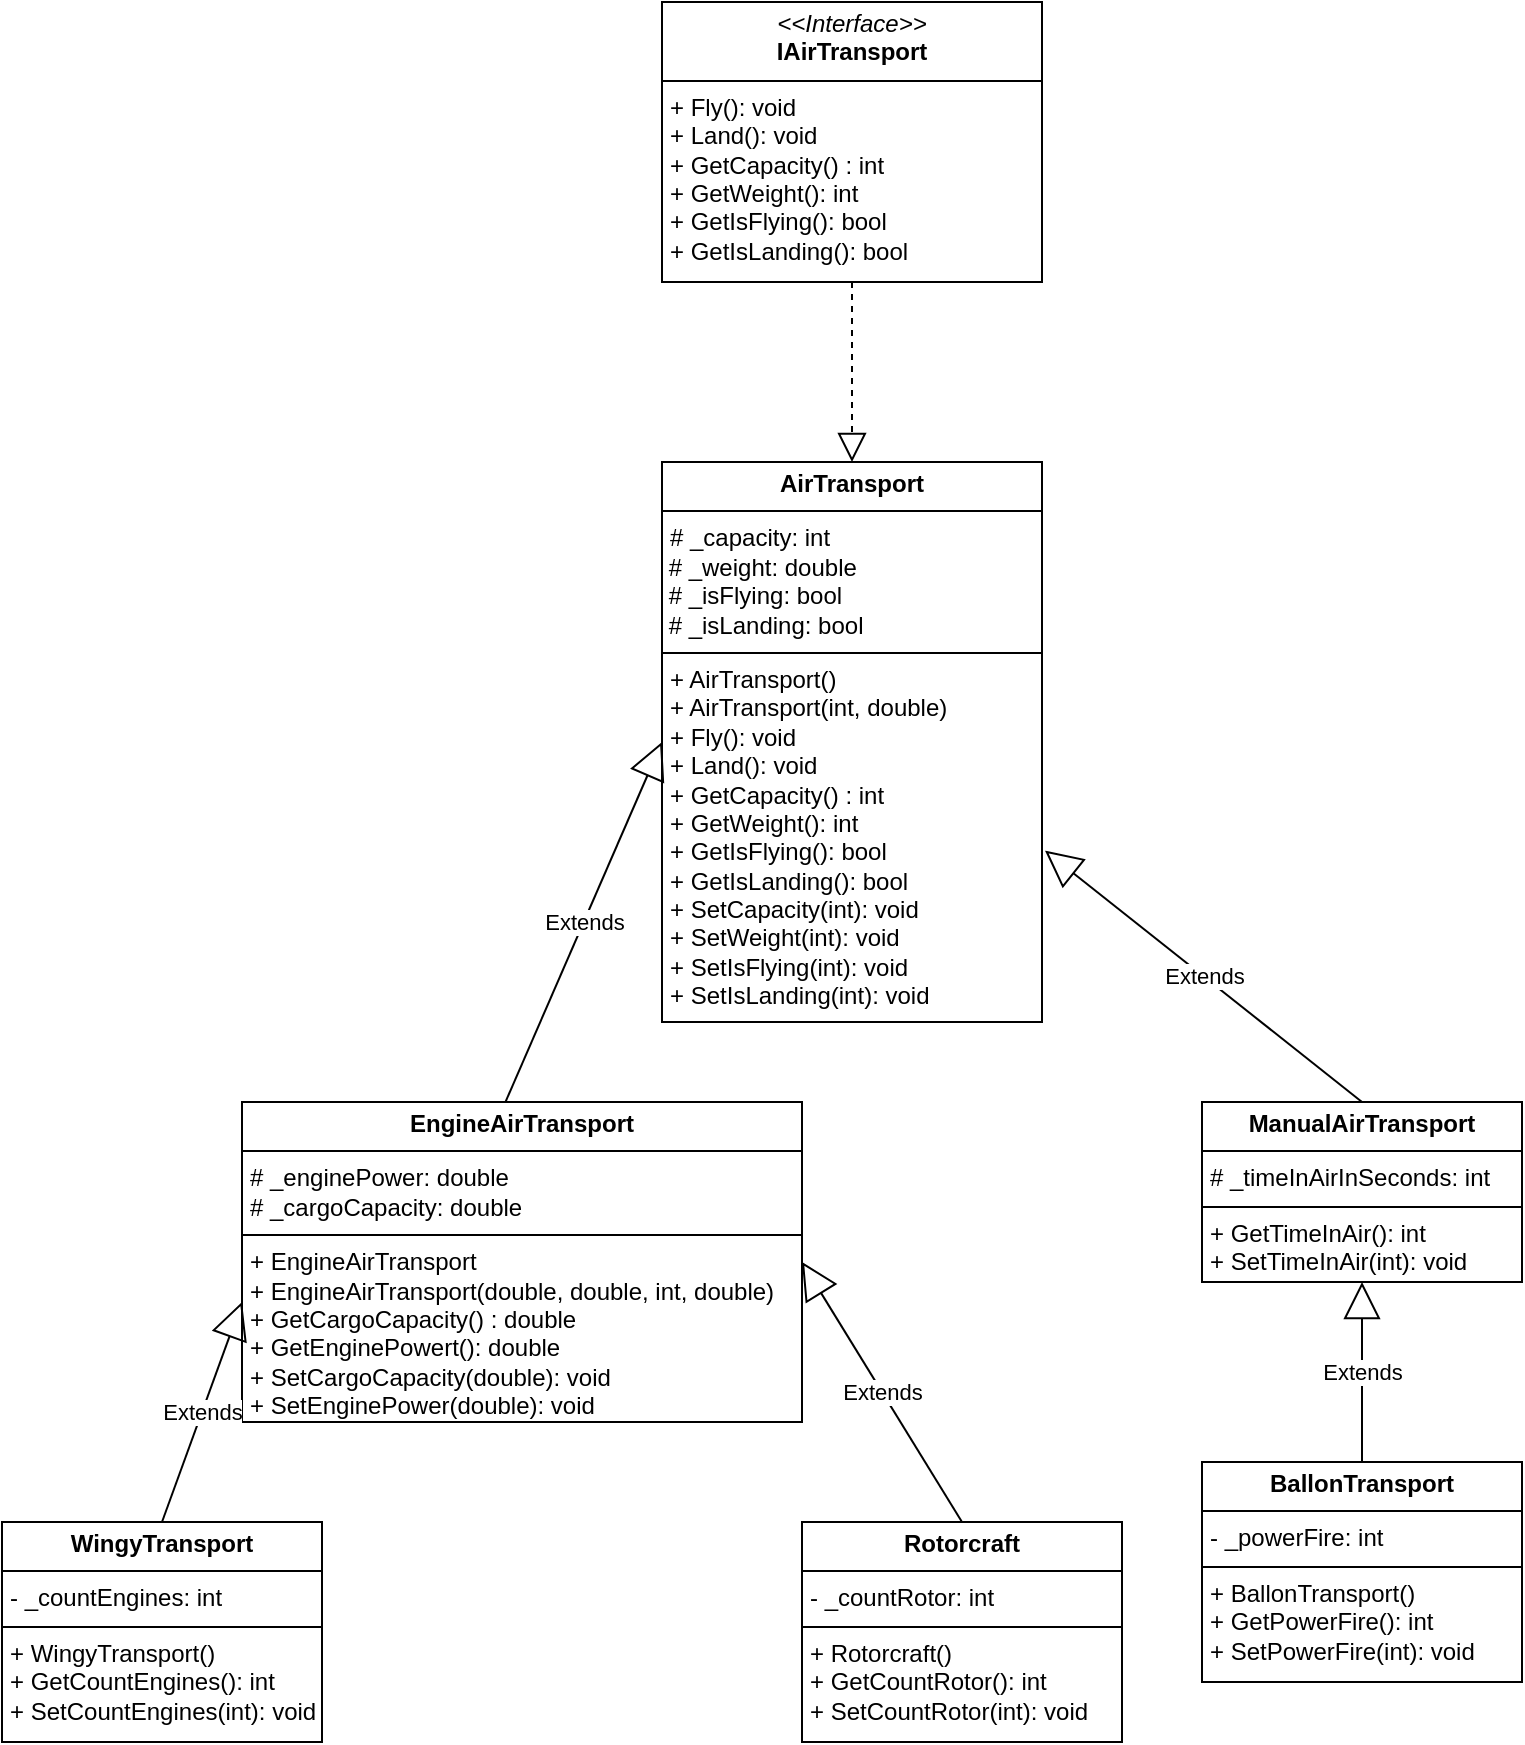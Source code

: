 <mxfile version="24.0.4" type="device">
  <diagram id="C5RBs43oDa-KdzZeNtuy" name="Page-1">
    <mxGraphModel dx="1050" dy="621" grid="1" gridSize="10" guides="1" tooltips="1" connect="1" arrows="1" fold="1" page="1" pageScale="1" pageWidth="827" pageHeight="1169" math="0" shadow="0">
      <root>
        <mxCell id="WIyWlLk6GJQsqaUBKTNV-0" />
        <mxCell id="WIyWlLk6GJQsqaUBKTNV-1" parent="WIyWlLk6GJQsqaUBKTNV-0" />
        <mxCell id="ae4CIs4Ke_tKLlUJFNcU-1" value="&lt;p style=&quot;margin:0px;margin-top:4px;text-align:center;&quot;&gt;&lt;i&gt;&amp;lt;&amp;lt;Interface&amp;gt;&amp;gt;&lt;/i&gt;&lt;br&gt;&lt;b&gt;IAirTransport&lt;/b&gt;&lt;/p&gt;&lt;hr size=&quot;1&quot; style=&quot;border-style:solid;&quot;&gt;&lt;p style=&quot;margin:0px;margin-left:4px;&quot;&gt;+ Fly(): void&lt;br&gt;+ Land(): void&lt;/p&gt;&lt;p style=&quot;margin:0px;margin-left:4px;&quot;&gt;+ GetCapacity() : int&lt;/p&gt;&lt;p style=&quot;margin:0px;margin-left:4px;&quot;&gt;+ GetWeight(): int&lt;/p&gt;&lt;p style=&quot;margin:0px;margin-left:4px;&quot;&gt;+ GetIsFlying(): bool&lt;/p&gt;&lt;p style=&quot;margin:0px;margin-left:4px;&quot;&gt;+ GetIsLanding(): bool&lt;/p&gt;" style="verticalAlign=top;align=left;overflow=fill;html=1;whiteSpace=wrap;" vertex="1" parent="WIyWlLk6GJQsqaUBKTNV-1">
          <mxGeometry x="330" y="180" width="190" height="140" as="geometry" />
        </mxCell>
        <mxCell id="ae4CIs4Ke_tKLlUJFNcU-6" value="&lt;p style=&quot;margin:0px;margin-top:4px;text-align:center;&quot;&gt;&lt;b&gt;AirTransport&lt;/b&gt;&lt;/p&gt;&lt;hr size=&quot;1&quot; style=&quot;border-style:solid;&quot;&gt;&lt;p style=&quot;margin:0px;margin-left:4px;&quot;&gt;# _capacity: int&lt;/p&gt;&amp;nbsp;# _weight: double&lt;div&gt;&amp;nbsp;# _isFlying: bool&lt;/div&gt;&lt;div&gt;&amp;nbsp;# _isLanding: bool&lt;br&gt;&lt;hr size=&quot;1&quot; style=&quot;border-style:solid;&quot;&gt;&lt;p style=&quot;margin: 0px 0px 0px 4px;&quot;&gt;+ AirTransport()&lt;/p&gt;&lt;p style=&quot;margin: 0px 0px 0px 4px;&quot;&gt;+ AirTransport(int, double)&lt;/p&gt;&lt;p style=&quot;margin: 0px 0px 0px 4px;&quot;&gt;+ Fly(): void&lt;br&gt;+ Land(): void&lt;/p&gt;&lt;p style=&quot;margin: 0px 0px 0px 4px;&quot;&gt;+ GetCapacity() : int&lt;/p&gt;&lt;p style=&quot;margin: 0px 0px 0px 4px;&quot;&gt;+ GetWeight(): int&lt;/p&gt;&lt;p style=&quot;margin: 0px 0px 0px 4px;&quot;&gt;+ GetIsFlying(): bool&lt;/p&gt;&lt;p style=&quot;margin: 0px 0px 0px 4px;&quot;&gt;+ GetIsLanding(): bool&lt;/p&gt;&lt;p style=&quot;margin: 0px 0px 0px 4px;&quot;&gt;+ SetCapacity(int): void&lt;/p&gt;&lt;p style=&quot;margin: 0px 0px 0px 4px;&quot;&gt;+ SetWeight(int): void&lt;/p&gt;&lt;p style=&quot;margin: 0px 0px 0px 4px;&quot;&gt;+ SetIsFlying(int): void&lt;/p&gt;&lt;p style=&quot;margin: 0px 0px 0px 4px;&quot;&gt;+ SetIsLanding(int): void&lt;/p&gt;&lt;/div&gt;" style="verticalAlign=top;align=left;overflow=fill;html=1;whiteSpace=wrap;" vertex="1" parent="WIyWlLk6GJQsqaUBKTNV-1">
          <mxGeometry x="330" y="410" width="190" height="280" as="geometry" />
        </mxCell>
        <mxCell id="ae4CIs4Ke_tKLlUJFNcU-7" value="" style="endArrow=block;dashed=1;endFill=0;endSize=12;html=1;rounded=0;exitX=0.5;exitY=1;exitDx=0;exitDy=0;entryX=0.5;entryY=0;entryDx=0;entryDy=0;" edge="1" parent="WIyWlLk6GJQsqaUBKTNV-1" source="ae4CIs4Ke_tKLlUJFNcU-1" target="ae4CIs4Ke_tKLlUJFNcU-6">
          <mxGeometry width="160" relative="1" as="geometry">
            <mxPoint x="110" y="350" as="sourcePoint" />
            <mxPoint x="530" y="350" as="targetPoint" />
          </mxGeometry>
        </mxCell>
        <mxCell id="ae4CIs4Ke_tKLlUJFNcU-8" value="&lt;p style=&quot;margin:0px;margin-top:4px;text-align:center;&quot;&gt;&lt;b&gt;EngineAirTransport&lt;/b&gt;&lt;/p&gt;&lt;hr size=&quot;1&quot; style=&quot;border-style:solid;&quot;&gt;&lt;p style=&quot;margin:0px;margin-left:4px;&quot;&gt;# _enginePower: double&lt;/p&gt;&lt;p style=&quot;margin:0px;margin-left:4px;&quot;&gt;# _cargoCapacity: double&lt;/p&gt;&lt;hr size=&quot;1&quot; style=&quot;border-style:solid;&quot;&gt;&lt;p style=&quot;margin: 0px 0px 0px 4px;&quot;&gt;+&amp;nbsp;&lt;span style=&quot;background-color: initial; text-align: center;&quot;&gt;EngineAirTransport&lt;/span&gt;&lt;/p&gt;&lt;p style=&quot;margin: 0px 0px 0px 4px;&quot;&gt;&lt;span style=&quot;background-color: initial; text-align: center;&quot;&gt;+&amp;nbsp;&lt;/span&gt;&lt;span style=&quot;text-align: center; background-color: initial;&quot;&gt;EngineAirTransport(double, double, int, double)&lt;/span&gt;&lt;/p&gt;&lt;p style=&quot;margin: 0px 0px 0px 4px;&quot;&gt;+ GetCargoCapacity() : double&lt;/p&gt;&lt;p style=&quot;margin: 0px 0px 0px 4px;&quot;&gt;+ GetEnginePowert(): double&lt;/p&gt;&lt;p style=&quot;margin: 0px 0px 0px 4px;&quot;&gt;+ SetCargoCapacity(double): void&lt;/p&gt;&lt;p style=&quot;margin: 0px 0px 0px 4px;&quot;&gt;+ SetEnginePower(double): void&lt;/p&gt;" style="verticalAlign=top;align=left;overflow=fill;html=1;whiteSpace=wrap;" vertex="1" parent="WIyWlLk6GJQsqaUBKTNV-1">
          <mxGeometry x="120" y="730" width="280" height="160" as="geometry" />
        </mxCell>
        <mxCell id="ae4CIs4Ke_tKLlUJFNcU-9" value="Extends" style="endArrow=block;endSize=16;endFill=0;html=1;rounded=0;exitX=0.5;exitY=0;exitDx=0;exitDy=0;entryX=0;entryY=0.625;entryDx=0;entryDy=0;entryPerimeter=0;" edge="1" parent="WIyWlLk6GJQsqaUBKTNV-1" source="ae4CIs4Ke_tKLlUJFNcU-14" target="ae4CIs4Ke_tKLlUJFNcU-8">
          <mxGeometry width="160" relative="1" as="geometry">
            <mxPoint x="350" y="950" as="sourcePoint" />
            <mxPoint x="110" y="910" as="targetPoint" />
          </mxGeometry>
        </mxCell>
        <mxCell id="ae4CIs4Ke_tKLlUJFNcU-10" value="&lt;p style=&quot;margin:0px;margin-top:4px;text-align:center;&quot;&gt;&lt;b&gt;ManualAirTransport&lt;/b&gt;&lt;/p&gt;&lt;hr size=&quot;1&quot; style=&quot;border-style:solid;&quot;&gt;&lt;p style=&quot;margin:0px;margin-left:4px;&quot;&gt;# _timeInAirInSeconds: int&lt;/p&gt;&lt;hr size=&quot;1&quot; style=&quot;border-style:solid;&quot;&gt;&lt;p style=&quot;margin: 0px 0px 0px 4px;&quot;&gt;+ GetTimeInAir(): int&lt;/p&gt;&lt;p style=&quot;margin: 0px 0px 0px 4px;&quot;&gt;+ SetTimeInAir(int): void&lt;/p&gt;" style="verticalAlign=top;align=left;overflow=fill;html=1;whiteSpace=wrap;" vertex="1" parent="WIyWlLk6GJQsqaUBKTNV-1">
          <mxGeometry x="600" y="730" width="160" height="90" as="geometry" />
        </mxCell>
        <mxCell id="ae4CIs4Ke_tKLlUJFNcU-11" value="Extends" style="endArrow=block;endSize=16;endFill=0;html=1;rounded=0;entryX=1.008;entryY=0.694;entryDx=0;entryDy=0;exitX=0.5;exitY=0;exitDx=0;exitDy=0;entryPerimeter=0;" edge="1" parent="WIyWlLk6GJQsqaUBKTNV-1" source="ae4CIs4Ke_tKLlUJFNcU-10" target="ae4CIs4Ke_tKLlUJFNcU-6">
          <mxGeometry width="160" relative="1" as="geometry">
            <mxPoint x="640" y="700" as="sourcePoint" />
            <mxPoint x="840" y="590" as="targetPoint" />
          </mxGeometry>
        </mxCell>
        <mxCell id="ae4CIs4Ke_tKLlUJFNcU-14" value="&lt;p style=&quot;margin:0px;margin-top:4px;text-align:center;&quot;&gt;&lt;b&gt;WingyTransport&lt;/b&gt;&lt;br&gt;&lt;/p&gt;&lt;hr size=&quot;1&quot; style=&quot;border-style:solid;&quot;&gt;&lt;p style=&quot;margin:0px;margin-left:4px;&quot;&gt;- _countEngines: int&lt;/p&gt;&lt;hr size=&quot;1&quot; style=&quot;border-style:solid;&quot;&gt;&lt;p style=&quot;margin: 0px 0px 0px 4px;&quot;&gt;+&amp;nbsp;&lt;span style=&quot;background-color: initial; text-align: center;&quot;&gt;WingyTransport()&lt;/span&gt;&lt;/p&gt;&lt;p style=&quot;margin: 0px 0px 0px 4px;&quot;&gt;+ GetCountEngines(): int&lt;/p&gt;&lt;p style=&quot;margin: 0px 0px 0px 4px;&quot;&gt;+ SetCountEngines(int): void&lt;/p&gt;" style="verticalAlign=top;align=left;overflow=fill;html=1;whiteSpace=wrap;" vertex="1" parent="WIyWlLk6GJQsqaUBKTNV-1">
          <mxGeometry y="940" width="160" height="110" as="geometry" />
        </mxCell>
        <mxCell id="ae4CIs4Ke_tKLlUJFNcU-15" value="&lt;p style=&quot;margin:0px;margin-top:4px;text-align:center;&quot;&gt;&lt;b&gt;Rotorcraft&lt;/b&gt;&lt;br&gt;&lt;/p&gt;&lt;hr size=&quot;1&quot; style=&quot;border-style:solid;&quot;&gt;&lt;p style=&quot;margin:0px;margin-left:4px;&quot;&gt;- _countRotor: int&lt;/p&gt;&lt;hr size=&quot;1&quot; style=&quot;border-style:solid;&quot;&gt;&lt;p style=&quot;margin: 0px 0px 0px 4px;&quot;&gt;&lt;span style=&quot;background-color: initial;&quot;&gt;+&amp;nbsp;&lt;/span&gt;&lt;span style=&quot;background-color: initial; text-align: left;&quot;&gt;Rotorcraft()&lt;/span&gt;&lt;br&gt;&lt;/p&gt;&lt;p style=&quot;margin: 0px 0px 0px 4px;&quot;&gt;+ GetCountRotor(): int&lt;/p&gt;&lt;p style=&quot;margin: 0px 0px 0px 4px;&quot;&gt;+ SetCountRotor(int): void&lt;/p&gt;" style="verticalAlign=top;align=left;overflow=fill;html=1;whiteSpace=wrap;" vertex="1" parent="WIyWlLk6GJQsqaUBKTNV-1">
          <mxGeometry x="400" y="940" width="160" height="110" as="geometry" />
        </mxCell>
        <mxCell id="ae4CIs4Ke_tKLlUJFNcU-16" value="Extends" style="endArrow=block;endSize=16;endFill=0;html=1;rounded=0;exitX=0.5;exitY=0;exitDx=0;exitDy=0;entryX=1;entryY=0.5;entryDx=0;entryDy=0;" edge="1" parent="WIyWlLk6GJQsqaUBKTNV-1" source="ae4CIs4Ke_tKLlUJFNcU-15" target="ae4CIs4Ke_tKLlUJFNcU-8">
          <mxGeometry width="160" relative="1" as="geometry">
            <mxPoint x="480" y="950" as="sourcePoint" />
            <mxPoint x="530" y="830" as="targetPoint" />
          </mxGeometry>
        </mxCell>
        <mxCell id="ae4CIs4Ke_tKLlUJFNcU-17" value="Extends" style="endArrow=block;endSize=16;endFill=0;html=1;rounded=0;entryX=0;entryY=0.5;entryDx=0;entryDy=0;exitX=0.47;exitY=0.002;exitDx=0;exitDy=0;exitPerimeter=0;" edge="1" parent="WIyWlLk6GJQsqaUBKTNV-1" source="ae4CIs4Ke_tKLlUJFNcU-8" target="ae4CIs4Ke_tKLlUJFNcU-6">
          <mxGeometry width="160" relative="1" as="geometry">
            <mxPoint x="278" y="711" as="sourcePoint" />
            <mxPoint x="120" y="585" as="targetPoint" />
          </mxGeometry>
        </mxCell>
        <mxCell id="ae4CIs4Ke_tKLlUJFNcU-18" value="&lt;p style=&quot;margin:0px;margin-top:4px;text-align:center;&quot;&gt;&lt;b&gt;BallonTransport&lt;/b&gt;&lt;br&gt;&lt;/p&gt;&lt;hr size=&quot;1&quot; style=&quot;border-style:solid;&quot;&gt;&lt;p style=&quot;margin:0px;margin-left:4px;&quot;&gt;- _powerFire: int&lt;/p&gt;&lt;hr size=&quot;1&quot; style=&quot;border-style:solid;&quot;&gt;&lt;p style=&quot;margin: 0px 0px 0px 4px;&quot;&gt;&lt;span style=&quot;background-color: initial;&quot;&gt;+&amp;nbsp;&lt;/span&gt;&lt;span style=&quot;background-color: initial; text-align: left;&quot;&gt;BallonTransport()&lt;/span&gt;&lt;br&gt;&lt;/p&gt;&lt;p style=&quot;margin: 0px 0px 0px 4px;&quot;&gt;+ GetPowerFire(): int&lt;/p&gt;&lt;p style=&quot;margin: 0px 0px 0px 4px;&quot;&gt;+ SetPowerFire(int): void&lt;/p&gt;" style="verticalAlign=top;align=left;overflow=fill;html=1;whiteSpace=wrap;" vertex="1" parent="WIyWlLk6GJQsqaUBKTNV-1">
          <mxGeometry x="600" y="910" width="160" height="110" as="geometry" />
        </mxCell>
        <mxCell id="ae4CIs4Ke_tKLlUJFNcU-20" value="Extends" style="endArrow=block;endSize=16;endFill=0;html=1;rounded=0;exitX=0.5;exitY=0;exitDx=0;exitDy=0;entryX=0.5;entryY=1;entryDx=0;entryDy=0;" edge="1" parent="WIyWlLk6GJQsqaUBKTNV-1" source="ae4CIs4Ke_tKLlUJFNcU-18" target="ae4CIs4Ke_tKLlUJFNcU-10">
          <mxGeometry width="160" relative="1" as="geometry">
            <mxPoint x="590" y="910" as="sourcePoint" />
            <mxPoint x="510" y="780" as="targetPoint" />
          </mxGeometry>
        </mxCell>
      </root>
    </mxGraphModel>
  </diagram>
</mxfile>
